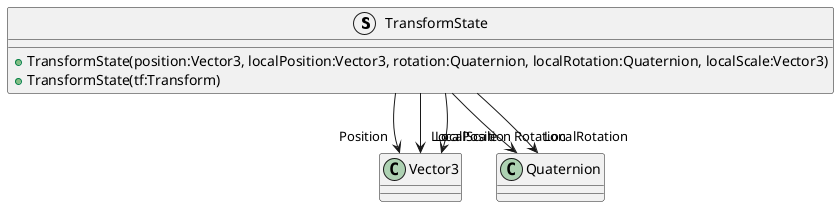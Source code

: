 @startuml
struct TransformState {
    + TransformState(position:Vector3, localPosition:Vector3, rotation:Quaternion, localRotation:Quaternion, localScale:Vector3)
    + TransformState(tf:Transform)
}
TransformState --> "Position" Vector3
TransformState --> "LocalPosition" Vector3
TransformState --> "Rotation" Quaternion
TransformState --> "LocalRotation" Quaternion
TransformState --> "LocalScale" Vector3
@enduml
